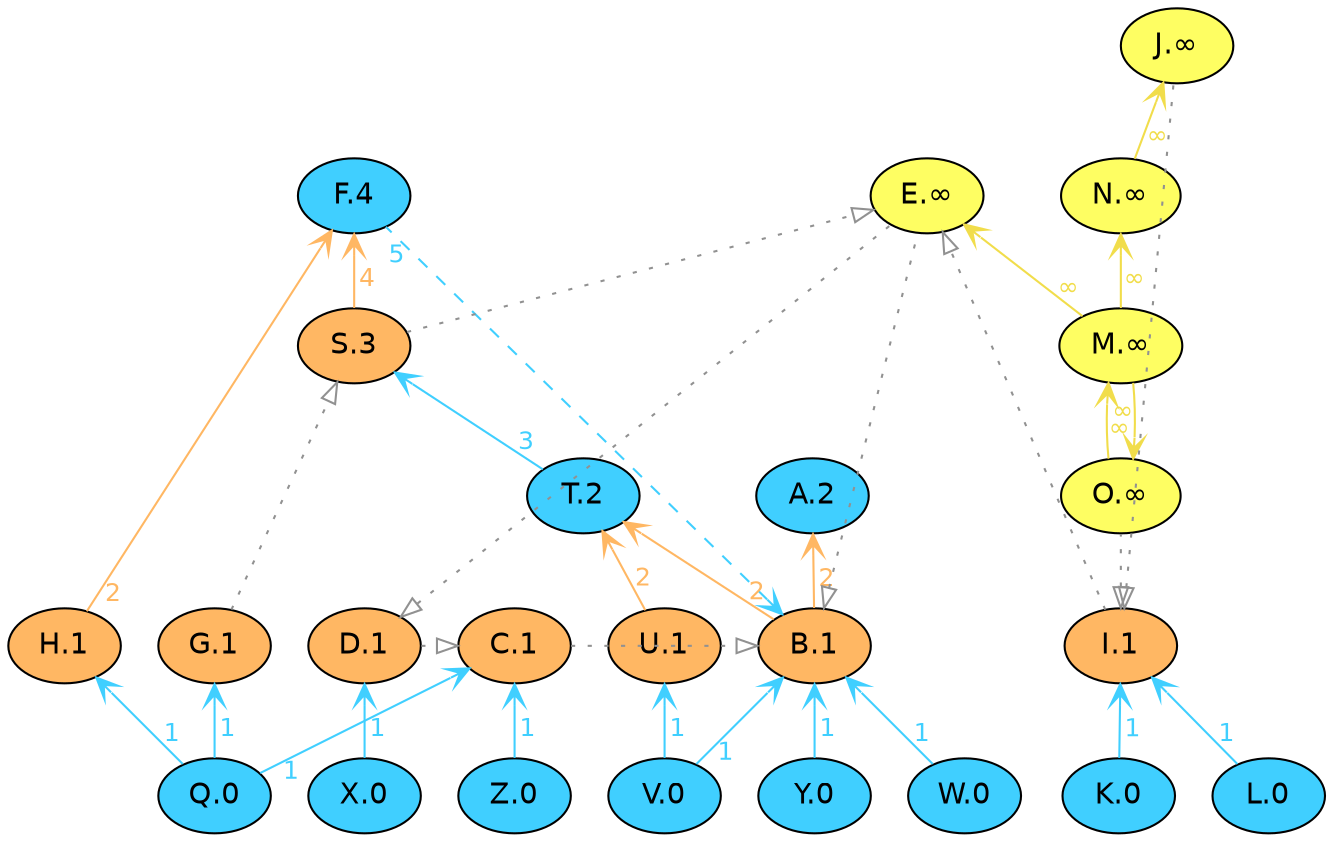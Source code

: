 digraph {
layout=neato 
node [fontname = "helvetica"] 
  edge [fontname = "helvetica"] 
 rankdir=BT  // Node defaults can be set here if needed
    "A" [style="filled" fillcolor="#40cfff" label="A.2" fontsize=14 pos="5.3611,2.25!"]
    "F" [style="filled" fillcolor="#40cfff" label="F.4" fontsize=14 pos="2.3056,4.25!"]
    "K" [style="filled" fillcolor="#40cfff" label="K.0" fontsize=14 pos="7.4028,0.25!"]
    "L" [style="filled" fillcolor="#40cfff" label="L.0" fontsize=14 pos="8.4028,0.25!"]
    "Q" [style="filled" fillcolor="#40cfff" label="Q.0" fontsize=14 pos="1.375,0.25!"]
    "T" [style="filled" fillcolor="#40cfff" label="T.2" fontsize=14 pos="3.8333,2.25!"]
    "V" [style="filled" fillcolor="#40cfff" label="V.0" fontsize=14 pos="4.375,0.25!"]
    "W" [style="filled" fillcolor="#40cfff" label="W.0" fontsize=14 pos="6.375,0.25!"]
    "X" [style="filled" fillcolor="#40cfff" label="X.0" fontsize=14 pos="2.375,0.25!"]
    "Y" [style="filled" fillcolor="#40cfff" label="Y.0" fontsize=14 pos="5.375,0.25!"]
    "Z" [style="filled" fillcolor="#40cfff" label="Z.0" fontsize=14 pos="3.375,0.25!"]
    "E" [style="filled" fillcolor="#FEFE62" label="E.∞" fontsize=14 pos="6.125,4.25!"]
    "J" [style="filled" fillcolor="#FEFE62" label="J.∞" fontsize=14 pos="7.7917,5.25!"]
    "M" [style="filled" fillcolor="#FEFE62" label="M.∞" fontsize=14 pos="7.4167,3.25!"]
    "N" [style="filled" fillcolor="#FEFE62" label="N.∞" fontsize=14 pos="7.4167,4.25!"]
    "O" [style="filled" fillcolor="#FEFE62" label="O.∞" fontsize=14 pos="7.4167,2.25!"]
    "B" [style="filled" fillcolor="#ffb763" label="B.1" fontsize=14 pos="5.375,1.25!"]
    "C" [style="filled" fillcolor="#ffb763" label="C.1" fontsize=14 pos="3.375,1.25!"]
    "D" [style="filled" fillcolor="#ffb763" label="D.1" fontsize=14 pos="2.375,1.25!"]
    "G" [style="filled" fillcolor="#ffb763" label="G.1" fontsize=14 pos="1.375,1.25!"]
    "H" [style="filled" fillcolor="#ffb763" label="H.1" fontsize=14 pos="0.375,1.25!"]
    "I" [style="filled" fillcolor="#ffb763" label="I.1" fontsize=14 pos="7.4167,1.25!"]
    "S" [style="filled" fillcolor="#ffb763" label="S.3" fontsize=14 pos="2.3056,3.25!"]
    "U" [style="filled" fillcolor="#ffb763" label="U.1" fontsize=14 pos="4.375,1.25!"]
    edge[labeldistance=1.5 fontsize=12]
    "B" -> "A" [color="#ffb763" style="solid"fontcolor="#ffb763"arrowtail="vee"arrowhead="vee"taillabel="2"]
    "B" -> "T" [color="#ffb763" style="solid"fontcolor="#ffb763"arrowtail="vee"arrowhead="vee"taillabel="2"]
    "C" -> "B" [color="#919191" style="dotted"fontcolor="#919191"arrowtail="onormal"arrowhead="onormal"taillabel=""]
    "D" -> "C" [color="#919191" style="dotted"fontcolor="#919191"arrowtail="onormal"arrowhead="onormal"taillabel=""]
    "B" -> "E" [dir=back color="#919191" style= "dotted"fontcolor="#919191"arrowtail="onormal"arrowhead="onormal"headlabel=""]
    "D" -> "E" [dir=back color="#919191" style= "dotted"fontcolor="#919191"arrowtail="onormal"arrowhead="onormal"headlabel=""]
    "B" -> "F" [dir=back color="#40cfff" style= "dashed"fontcolor="#40cfff"arrowtail="vee"arrowhead="vee"headlabel="5"]
    "G" -> "S" [color="#919191" style="dotted"fontcolor="#919191"arrowtail="onormal"arrowhead="onormal"taillabel=""]
    "H" -> "F" [color="#ffb763" style="solid"fontcolor="#ffb763"arrowtail="vee"arrowhead="vee"taillabel="2"]
    "I" -> "E" [color="#919191" style="dotted"fontcolor="#919191"arrowtail="onormal"arrowhead="onormal"taillabel=""]
    "I" -> "J" [dir=back color="#919191" style= "dotted"fontcolor="#919191"arrowtail="onormal"arrowhead="onormal"headlabel=""]
    "K" -> "I" [color="#40cfff" style="solid"fontcolor="#40cfff"arrowtail="vee"arrowhead="vee"taillabel="1"]
    "L" -> "I" [color="#40cfff" style="solid"fontcolor="#40cfff"arrowtail="vee"arrowhead="vee"taillabel="1"]
    "M" -> "E" [color="#f1dd4b" style="solid"fontcolor="#f1dd4b"arrowtail="vee"arrowhead="vee"taillabel="∞"]
    "M" -> "O" [color="#f1dd4b" style="solid"fontcolor="#f1dd4b"arrowtail="vee"arrowhead="vee"taillabel="∞"]
    "M" -> "N" [color="#f1dd4b" style="solid"fontcolor="#f1dd4b"arrowtail="vee"arrowhead="vee"taillabel="∞"]
    "N" -> "J" [color="#f1dd4b" style="solid"fontcolor="#f1dd4b"arrowtail="vee"arrowhead="vee"taillabel="∞"]
    "I" -> "O" [dir=back color="#919191" style= "dotted"fontcolor="#919191"arrowtail="onormal"arrowhead="onormal"headlabel=""]
    "O" -> "M" [color="#f1dd4b" style="solid"fontcolor="#f1dd4b"arrowtail="vee"arrowhead="vee"taillabel="∞"]
    "Q" -> "G" [color="#40cfff" style="solid"fontcolor="#40cfff"arrowtail="vee"arrowhead="vee"taillabel="1"]
    "Q" -> "H" [color="#40cfff" style="solid"fontcolor="#40cfff"arrowtail="vee"arrowhead="vee"taillabel="1"]
    "Q" -> "C" [color="#40cfff" style="solid"fontcolor="#40cfff"arrowtail="vee"arrowhead="vee"taillabel="1"]
    "S" -> "E" [color="#919191" style="dotted"fontcolor="#919191"arrowtail="onormal"arrowhead="onormal"taillabel=""]
    "S" -> "F" [color="#ffb763" style="solid"fontcolor="#ffb763"arrowtail="vee"arrowhead="vee"taillabel="4"]
    "T" -> "S" [color="#40cfff" style="solid"fontcolor="#40cfff"arrowtail="vee"arrowhead="vee"taillabel="3"]
    "U" -> "T" [color="#ffb763" style="solid"fontcolor="#ffb763"arrowtail="vee"arrowhead="vee"taillabel="2"]
    "V" -> "B" [color="#40cfff" style="solid"fontcolor="#40cfff"arrowtail="vee"arrowhead="vee"taillabel="1"]
    "V" -> "U" [color="#40cfff" style="solid"fontcolor="#40cfff"arrowtail="vee"arrowhead="vee"taillabel="1"]
    "W" -> "B" [color="#40cfff" style="solid"fontcolor="#40cfff"arrowtail="vee"arrowhead="vee"taillabel="1"]
    "X" -> "D" [color="#40cfff" style="solid"fontcolor="#40cfff"arrowtail="vee"arrowhead="vee"taillabel="1"]
    "Y" -> "B" [color="#40cfff" style="solid"fontcolor="#40cfff"arrowtail="vee"arrowhead="vee"taillabel="1"]
    "Z" -> "C" [color="#40cfff" style="solid"fontcolor="#40cfff"arrowtail="vee"arrowhead="vee"taillabel="1"]
    {rank = same K L Q V W X Y Z}
    {rank = same U H G I D C B}
    {rank = same A T}
    // {rank = same S}
    // {rank = same F}
}